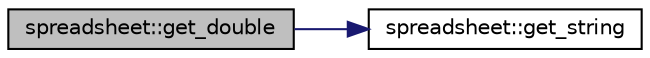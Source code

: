 digraph "spreadsheet::get_double"
{
  edge [fontname="Helvetica",fontsize="10",labelfontname="Helvetica",labelfontsize="10"];
  node [fontname="Helvetica",fontsize="10",shape=record];
  rankdir="LR";
  Node89 [label="spreadsheet::get_double",height=0.2,width=0.4,color="black", fillcolor="grey75", style="filled", fontcolor="black"];
  Node89 -> Node90 [color="midnightblue",fontsize="10",style="solid",fontname="Helvetica"];
  Node90 [label="spreadsheet::get_string",height=0.2,width=0.4,color="black", fillcolor="white", style="filled",URL="$d8/d11/classspreadsheet.html#a4b8b158f6dd85e6cdb3cdc919954d6be"];
}
